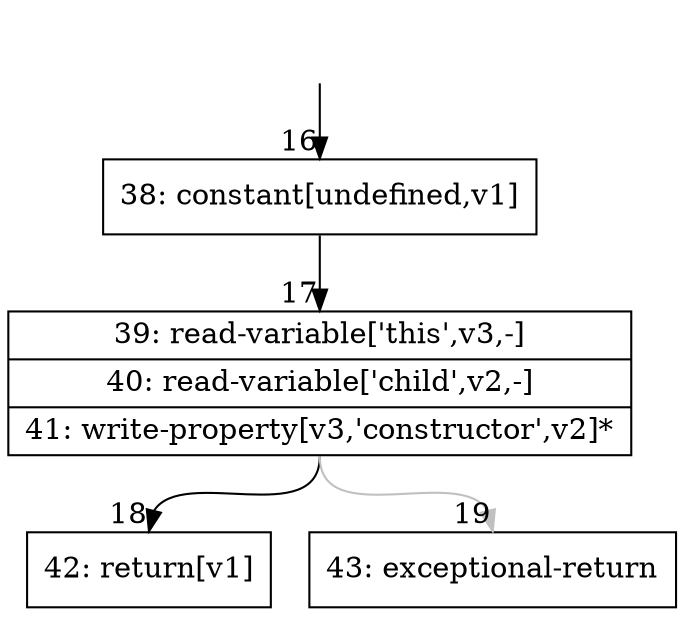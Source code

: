 digraph {
rankdir="TD"
BB_entry4[shape=none,label=""];
BB_entry4 -> BB16 [tailport=s, headport=n, headlabel="    16"]
BB16 [shape=record label="{38: constant[undefined,v1]}" ] 
BB16 -> BB17 [tailport=s, headport=n, headlabel="      17"]
BB17 [shape=record label="{39: read-variable['this',v3,-]|40: read-variable['child',v2,-]|41: write-property[v3,'constructor',v2]*}" ] 
BB17 -> BB18 [tailport=s, headport=n, headlabel="      18"]
BB17 -> BB19 [tailport=s, headport=n, color=gray, headlabel="      19"]
BB18 [shape=record label="{42: return[v1]}" ] 
BB19 [shape=record label="{43: exceptional-return}" ] 
//#$~ 12
}

